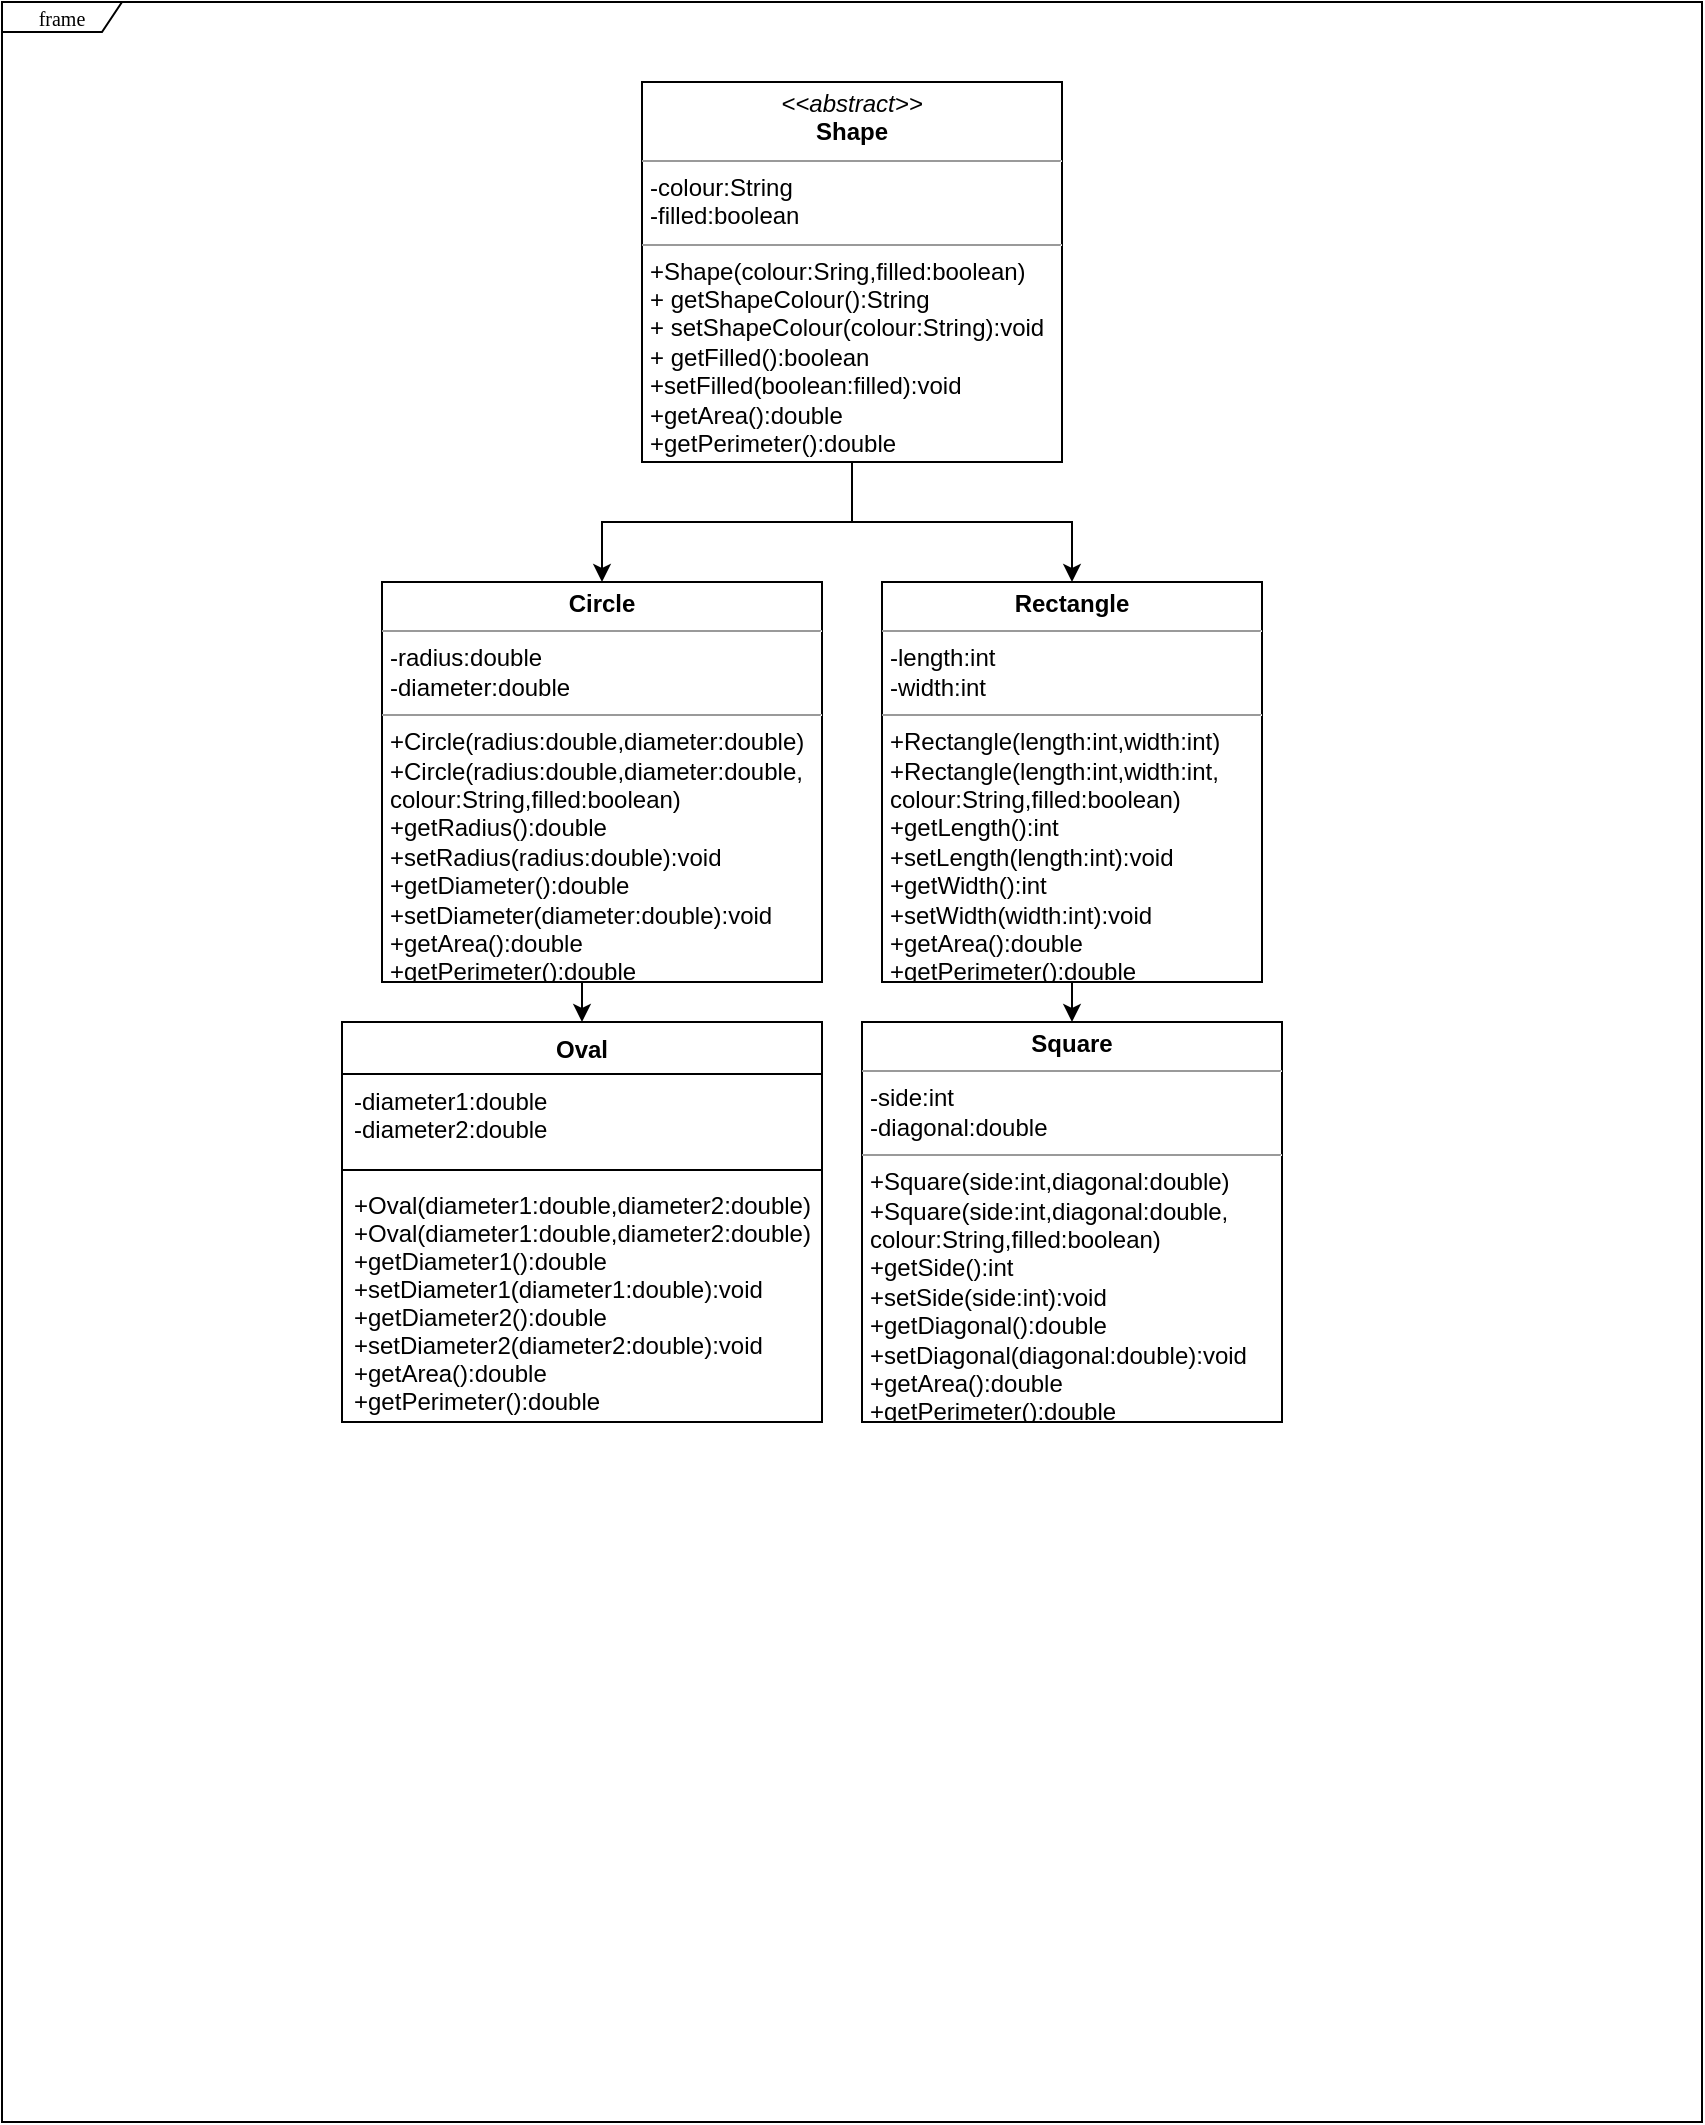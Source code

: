 <mxfile version="13.7.3" type="github">
  <diagram name="Page-1" id="c4acf3e9-155e-7222-9cf6-157b1a14988f">
    <mxGraphModel dx="1422" dy="745" grid="1" gridSize="10" guides="1" tooltips="1" connect="1" arrows="1" fold="1" page="1" pageScale="1" pageWidth="850" pageHeight="1100" background="#ffffff" math="0" shadow="0">
      <root>
        <mxCell id="0" />
        <mxCell id="1" parent="0" />
        <mxCell id="17acba5748e5396b-1" value="frame" style="shape=umlFrame;whiteSpace=wrap;html=1;rounded=0;shadow=0;comic=0;labelBackgroundColor=none;strokeWidth=1;fontFamily=Verdana;fontSize=10;align=center;width=60;height=15;" parent="1" vertex="1">
          <mxGeometry width="850" height="1060" as="geometry" />
        </mxCell>
        <mxCell id="3_Ja1EWpNR9VVIyL-Z1w-30" style="edgeStyle=orthogonalEdgeStyle;rounded=0;orthogonalLoop=1;jettySize=auto;html=1;exitX=0.5;exitY=1;exitDx=0;exitDy=0;entryX=0.5;entryY=0;entryDx=0;entryDy=0;" edge="1" parent="1" source="5d2195bd80daf111-15" target="3_Ja1EWpNR9VVIyL-Z1w-26">
          <mxGeometry relative="1" as="geometry" />
        </mxCell>
        <mxCell id="5d2195bd80daf111-15" value="&lt;p style=&quot;margin: 0px ; margin-top: 4px ; text-align: center&quot;&gt;&lt;b&gt;Circle&lt;/b&gt;&lt;/p&gt;&lt;hr size=&quot;1&quot;&gt;&lt;p style=&quot;margin: 0px ; margin-left: 4px&quot;&gt;-radius:double&lt;/p&gt;&lt;p style=&quot;margin: 0px ; margin-left: 4px&quot;&gt;-diameter:double&lt;/p&gt;&lt;hr size=&quot;1&quot;&gt;&lt;p style=&quot;margin: 0px ; margin-left: 4px&quot;&gt;+Circle(radius:double,diameter:double)&lt;/p&gt;&lt;p style=&quot;margin: 0px ; margin-left: 4px&quot;&gt;+Circle(radius:double,diameter:double,&lt;/p&gt;&lt;p style=&quot;margin: 0px ; margin-left: 4px&quot;&gt;colour:String,filled:boolean)&lt;/p&gt;&lt;p style=&quot;margin: 0px ; margin-left: 4px&quot;&gt;+getRadius():double&lt;/p&gt;&lt;p style=&quot;margin: 0px ; margin-left: 4px&quot;&gt;+setRadius(radius:double):void&lt;/p&gt;&lt;p style=&quot;margin: 0px ; margin-left: 4px&quot;&gt;+getDiameter():double&lt;/p&gt;&lt;p style=&quot;margin: 0px ; margin-left: 4px&quot;&gt;+setDiameter(diameter:double):void&lt;/p&gt;&lt;p style=&quot;margin: 0px ; margin-left: 4px&quot;&gt;+getArea():double&lt;/p&gt;&lt;p style=&quot;margin: 0px ; margin-left: 4px&quot;&gt;+getPerimeter():double&lt;/p&gt;" style="verticalAlign=top;align=left;overflow=fill;fontSize=12;fontFamily=Helvetica;html=1;rounded=0;shadow=0;comic=0;labelBackgroundColor=none;strokeWidth=1" parent="1" vertex="1">
          <mxGeometry x="190" y="290" width="220" height="200" as="geometry" />
        </mxCell>
        <mxCell id="3_Ja1EWpNR9VVIyL-Z1w-17" style="edgeStyle=orthogonalEdgeStyle;rounded=0;orthogonalLoop=1;jettySize=auto;html=1;entryX=0.5;entryY=0;entryDx=0;entryDy=0;" edge="1" parent="1" source="5d2195bd80daf111-18" target="5d2195bd80daf111-20">
          <mxGeometry relative="1" as="geometry" />
        </mxCell>
        <mxCell id="3_Ja1EWpNR9VVIyL-Z1w-19" style="edgeStyle=orthogonalEdgeStyle;rounded=0;orthogonalLoop=1;jettySize=auto;html=1;entryX=0.5;entryY=0;entryDx=0;entryDy=0;" edge="1" parent="1" source="5d2195bd80daf111-18" target="5d2195bd80daf111-15">
          <mxGeometry relative="1" as="geometry">
            <mxPoint x="425" y="260" as="targetPoint" />
          </mxGeometry>
        </mxCell>
        <mxCell id="5d2195bd80daf111-18" value="&lt;p style=&quot;margin: 0px ; margin-top: 4px ; text-align: center&quot;&gt;&lt;i&gt;&amp;lt;&amp;lt;abstract&amp;gt;&amp;gt;&lt;/i&gt;&lt;br&gt;&lt;b&gt;Shape&lt;/b&gt;&lt;/p&gt;&lt;hr size=&quot;1&quot;&gt;&lt;p style=&quot;margin: 0px ; margin-left: 4px&quot;&gt;-colour:String&lt;/p&gt;&lt;p style=&quot;margin: 0px ; margin-left: 4px&quot;&gt;-filled:boolean&lt;/p&gt;&lt;hr size=&quot;1&quot;&gt;&lt;p style=&quot;margin: 0px ; margin-left: 4px&quot;&gt;+Shape(colour:Sring,filled:boolean)&lt;/p&gt;&lt;p style=&quot;margin: 0px ; margin-left: 4px&quot;&gt;+ getShapeColour():String&lt;br&gt;+ setShapeColour(colour:String):void&lt;/p&gt;&lt;p style=&quot;margin: 0px ; margin-left: 4px&quot;&gt;+ getFilled():boolean&lt;/p&gt;&lt;p style=&quot;margin: 0px ; margin-left: 4px&quot;&gt;+setFilled(boolean:filled):void&lt;/p&gt;&lt;p style=&quot;margin: 0px ; margin-left: 4px&quot;&gt;+getArea():double&lt;/p&gt;&lt;p style=&quot;margin: 0px ; margin-left: 4px&quot;&gt;+getPerimeter():double&lt;/p&gt;&lt;p style=&quot;margin: 0px ; margin-left: 4px&quot;&gt;&lt;br&gt;&lt;/p&gt;" style="verticalAlign=top;align=left;overflow=fill;fontSize=12;fontFamily=Helvetica;html=1;rounded=0;shadow=0;comic=0;labelBackgroundColor=none;strokeWidth=1" parent="1" vertex="1">
          <mxGeometry x="320" y="40" width="210" height="190" as="geometry" />
        </mxCell>
        <mxCell id="5d2195bd80daf111-19" value="&lt;p style=&quot;margin: 0px ; margin-top: 4px ; text-align: center&quot;&gt;&lt;b&gt;Square&lt;/b&gt;&lt;/p&gt;&lt;hr size=&quot;1&quot;&gt;&lt;p style=&quot;margin: 0px ; margin-left: 4px&quot;&gt;-side:int&lt;/p&gt;&lt;p style=&quot;margin: 0px ; margin-left: 4px&quot;&gt;-diagonal:double&lt;/p&gt;&lt;hr size=&quot;1&quot;&gt;&lt;p style=&quot;margin: 0px ; margin-left: 4px&quot;&gt;+Square(side:int,diagonal:double)&lt;/p&gt;&lt;p style=&quot;margin: 0px ; margin-left: 4px&quot;&gt;+Square(side:int,diagonal:double,&lt;/p&gt;&lt;p style=&quot;margin: 0px ; margin-left: 4px&quot;&gt;colour:String,filled:boolean)&lt;/p&gt;&lt;p style=&quot;margin: 0px ; margin-left: 4px&quot;&gt;+getSide():int&lt;/p&gt;&lt;p style=&quot;margin: 0px ; margin-left: 4px&quot;&gt;+setSide(side:int):void&lt;/p&gt;&lt;p style=&quot;margin: 0px ; margin-left: 4px&quot;&gt;+getDiagonal():double&lt;/p&gt;&lt;p style=&quot;margin: 0px ; margin-left: 4px&quot;&gt;+setDiagonal(diagonal:double):void&lt;br&gt;+getArea():double&lt;/p&gt;&lt;p style=&quot;margin: 0px ; margin-left: 4px&quot;&gt;+getPerimeter():double&lt;/p&gt;" style="verticalAlign=top;align=left;overflow=fill;fontSize=12;fontFamily=Helvetica;html=1;rounded=0;shadow=0;comic=0;labelBackgroundColor=none;strokeWidth=1" parent="1" vertex="1">
          <mxGeometry x="430" y="510" width="210" height="200" as="geometry" />
        </mxCell>
        <mxCell id="3_Ja1EWpNR9VVIyL-Z1w-21" style="edgeStyle=orthogonalEdgeStyle;rounded=0;orthogonalLoop=1;jettySize=auto;html=1;exitX=0.5;exitY=1;exitDx=0;exitDy=0;entryX=0.5;entryY=0;entryDx=0;entryDy=0;" edge="1" parent="1" source="5d2195bd80daf111-20" target="5d2195bd80daf111-19">
          <mxGeometry relative="1" as="geometry" />
        </mxCell>
        <mxCell id="5d2195bd80daf111-20" value="&lt;p style=&quot;margin: 0px ; margin-top: 4px ; text-align: center&quot;&gt;&lt;b&gt;Rectangle&lt;/b&gt;&lt;/p&gt;&lt;hr size=&quot;1&quot;&gt;&lt;p style=&quot;margin: 0px ; margin-left: 4px&quot;&gt;-length:int&lt;/p&gt;&lt;p style=&quot;margin: 0px ; margin-left: 4px&quot;&gt;-width:int&lt;/p&gt;&lt;hr size=&quot;1&quot;&gt;&lt;p style=&quot;margin: 0px ; margin-left: 4px&quot;&gt;+Rectangle(length:int,width:int)&lt;/p&gt;&lt;p style=&quot;margin: 0px ; margin-left: 4px&quot;&gt;+Rectangle(length:int,width:int,&lt;/p&gt;&lt;p style=&quot;margin: 0px ; margin-left: 4px&quot;&gt;colour:String,filled:boolean)&lt;/p&gt;&lt;p style=&quot;margin: 0px ; margin-left: 4px&quot;&gt;+getLength():int&lt;/p&gt;&lt;p style=&quot;margin: 0px ; margin-left: 4px&quot;&gt;+setLength(length:int):void&lt;/p&gt;&lt;p style=&quot;margin: 0px ; margin-left: 4px&quot;&gt;+getWidth():int&lt;/p&gt;&lt;p style=&quot;margin: 0px ; margin-left: 4px&quot;&gt;+setWidth(width:int):void&lt;/p&gt;&lt;p style=&quot;margin: 0px ; margin-left: 4px&quot;&gt;+getArea():double&lt;/p&gt;&lt;p style=&quot;margin: 0px ; margin-left: 4px&quot;&gt;+getPerimeter():double&lt;/p&gt;" style="verticalAlign=top;align=left;overflow=fill;fontSize=12;fontFamily=Helvetica;html=1;rounded=0;shadow=0;comic=0;labelBackgroundColor=none;strokeWidth=1" parent="1" vertex="1">
          <mxGeometry x="440" y="290" width="190" height="200" as="geometry" />
        </mxCell>
        <mxCell id="3_Ja1EWpNR9VVIyL-Z1w-26" value="Oval" style="swimlane;fontStyle=1;align=center;verticalAlign=top;childLayout=stackLayout;horizontal=1;startSize=26;horizontalStack=0;resizeParent=1;resizeParentMax=0;resizeLast=0;collapsible=1;marginBottom=0;" vertex="1" parent="1">
          <mxGeometry x="170" y="510" width="240" height="200" as="geometry" />
        </mxCell>
        <mxCell id="3_Ja1EWpNR9VVIyL-Z1w-27" value="-diameter1:double&#xa;-diameter2:double" style="text;strokeColor=none;fillColor=none;align=left;verticalAlign=top;spacingLeft=4;spacingRight=4;overflow=hidden;rotatable=0;points=[[0,0.5],[1,0.5]];portConstraint=eastwest;" vertex="1" parent="3_Ja1EWpNR9VVIyL-Z1w-26">
          <mxGeometry y="26" width="240" height="44" as="geometry" />
        </mxCell>
        <mxCell id="3_Ja1EWpNR9VVIyL-Z1w-28" value="" style="line;strokeWidth=1;fillColor=none;align=left;verticalAlign=middle;spacingTop=-1;spacingLeft=3;spacingRight=3;rotatable=0;labelPosition=right;points=[];portConstraint=eastwest;" vertex="1" parent="3_Ja1EWpNR9VVIyL-Z1w-26">
          <mxGeometry y="70" width="240" height="8" as="geometry" />
        </mxCell>
        <mxCell id="3_Ja1EWpNR9VVIyL-Z1w-29" value="+Oval(diameter1:double,diameter2:double)&#xa;+Oval(diameter1:double,diameter2:double)&#xa;+getDiameter1():double&#xa;+setDiameter1(diameter1:double):void&#xa;+getDiameter2():double&#xa;+setDiameter2(diameter2:double):void&#xa;+getArea():double&#xa;+getPerimeter():double&#xa;" style="text;strokeColor=none;fillColor=none;align=left;verticalAlign=top;spacingLeft=4;spacingRight=4;overflow=hidden;rotatable=0;points=[[0,0.5],[1,0.5]];portConstraint=eastwest;" vertex="1" parent="3_Ja1EWpNR9VVIyL-Z1w-26">
          <mxGeometry y="78" width="240" height="122" as="geometry" />
        </mxCell>
      </root>
    </mxGraphModel>
  </diagram>
</mxfile>
